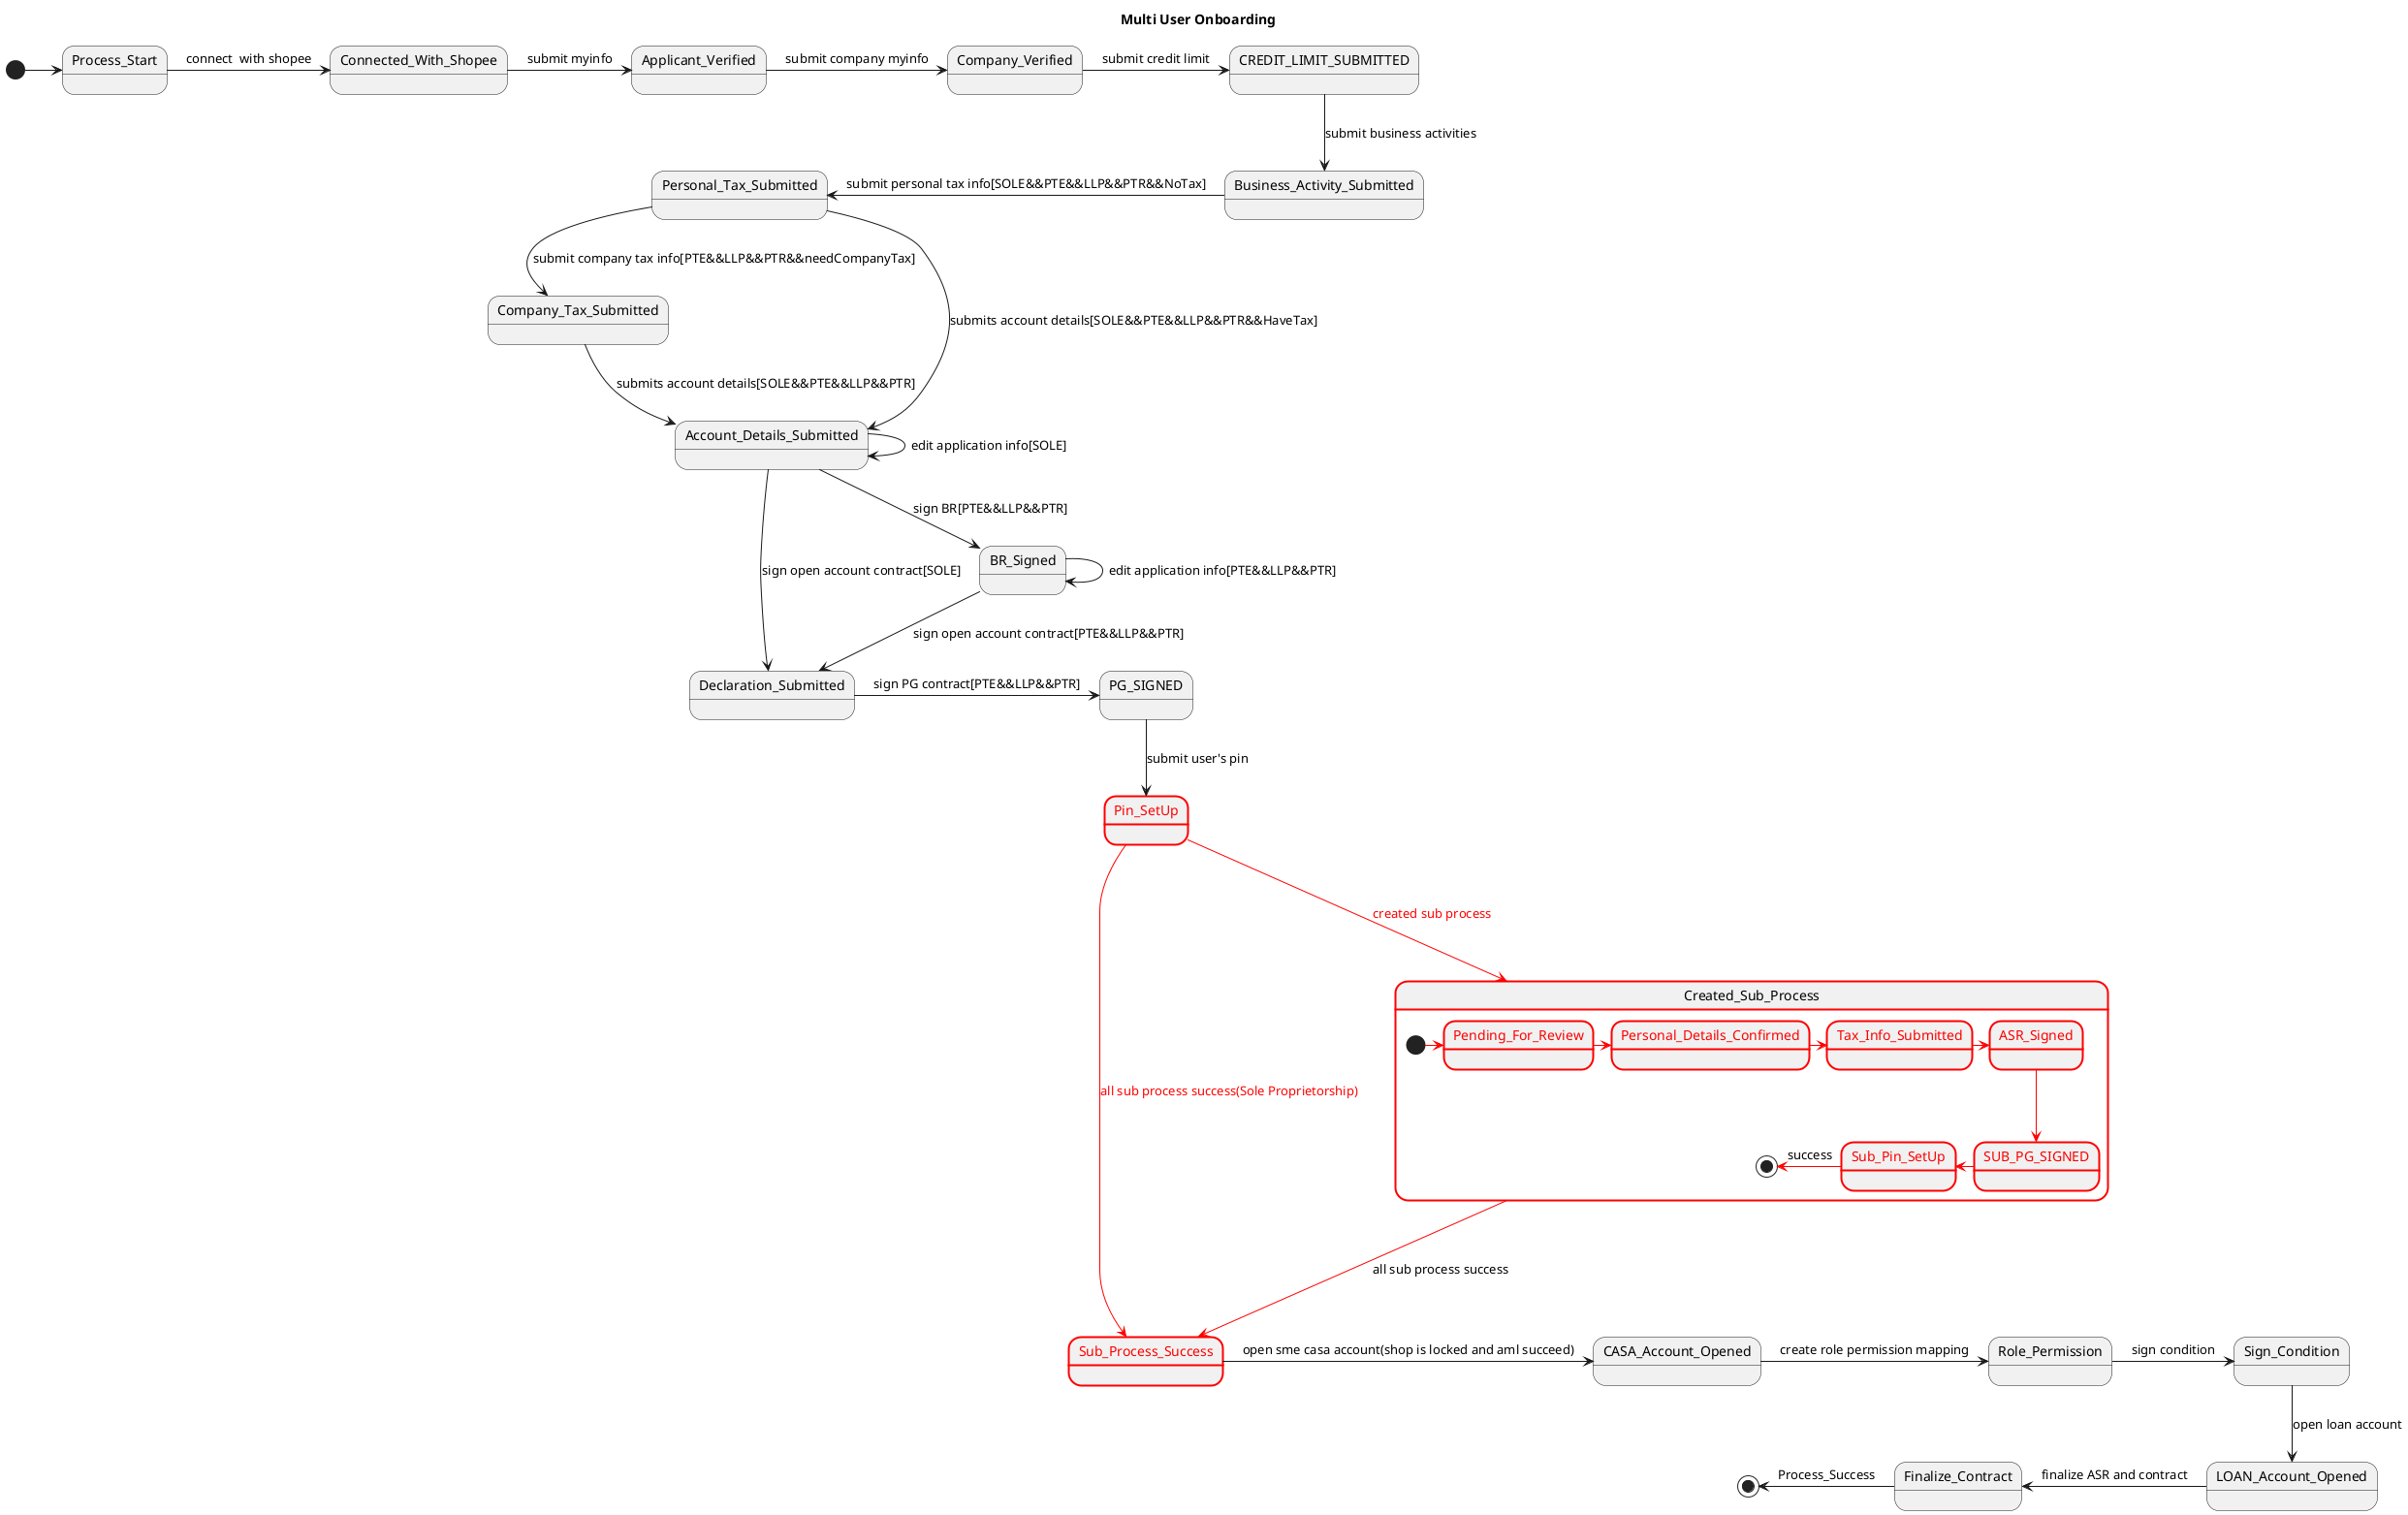 @startuml

title "Multi User Onboarding"


state Pin_SetUp #line.bold;line:red;text:red{
}
state Sub_Process_Success #line.bold;line:red;text:red{
}

[*] -> Process_Start
Process_Start -right-> Connected_With_Shopee: connect  with shopee
Connected_With_Shopee -right-> Applicant_Verified: submit myinfo
Applicant_Verified -right-> Company_Verified: submit company myinfo
Company_Verified -right-> CREDIT_LIMIT_SUBMITTED: submit credit limit
CREDIT_LIMIT_SUBMITTED --> Business_Activity_Submitted: submit business activities
Business_Activity_Submitted -left-> Personal_Tax_Submitted: submit personal tax info[SOLE&&PTE&&LLP&&PTR&&NoTax]
Personal_Tax_Submitted --> Company_Tax_Submitted: submit company tax info[PTE&&LLP&&PTR&&needCompanyTax]
Company_Tax_Submitted --> Account_Details_Submitted: submits account details[SOLE&&PTE&&LLP&&PTR]
Personal_Tax_Submitted --> Account_Details_Submitted: submits account details[SOLE&&PTE&&LLP&&PTR&&HaveTax]
Account_Details_Submitted --> BR_Signed: sign BR[PTE&&LLP&&PTR]
Account_Details_Submitted --> Account_Details_Submitted: edit application info[SOLE]
BR_Signed --> BR_Signed:  edit application info[PTE&&LLP&&PTR]
BR_Signed --> Declaration_Submitted: sign open account contract[PTE&&LLP&&PTR]
Account_Details_Submitted --> Declaration_Submitted: sign open account contract[SOLE]
Declaration_Submitted -right-> PG_SIGNED: sign PG contract[PTE&&LLP&&PTR]
PG_SIGNED --> Pin_SetUp: submit user's pin
Pin_SetUp -[#red]--> Created_Sub_Process: <font color=red>created sub process</font>
Pin_SetUp -[#red]--> Sub_Process_Success: <font color=red>all sub process success(Sole Proprietorship)</font>
state Created_Sub_Process #line.bold;line:red;text:red{
    state Pending_For_Review #line.bold;line:red;text:red{
    }
    state Personal_Details_Confirmed #line.bold;line:red;text:red{
    }
    state Tax_Info_Submitted #line.bold;line:red;text:red{
    }
    state ASR_Signed #line.bold;line:red;text:red{
    }
    state SUB_PG_SIGNED #line.bold;line:red;text:red{
    }
    state Sub_Pin_SetUp #line.bold;line:red;text:red{
    }
    [*] -[#red]right--> Pending_For_Review
    Pending_For_Review -[#red]right--> Personal_Details_Confirmed
    Personal_Details_Confirmed -[#red]right--> Tax_Info_Submitted
    Tax_Info_Submitted -[#red]right--> ASR_Signed
    ASR_Signed -[#red]--> SUB_PG_SIGNED
    SUB_PG_SIGNED -[#red]left--> Sub_Pin_SetUp
    Sub_Pin_SetUp -[#red]left--> [*]: success
}
Created_Sub_Process -[#red]--> Sub_Process_Success: all sub process success
Sub_Process_Success -right-> CASA_Account_Opened: open sme casa account(shop is locked and aml succeed)
CASA_Account_Opened -right-> Role_Permission: create role permission mapping
Role_Permission -right-> Sign_Condition: sign condition
Sign_Condition --> LOAN_Account_Opened: open loan account
LOAN_Account_Opened -left-> Finalize_Contract: finalize ASR and contract
Finalize_Contract -left-> [*]: Process_Success
@enduml